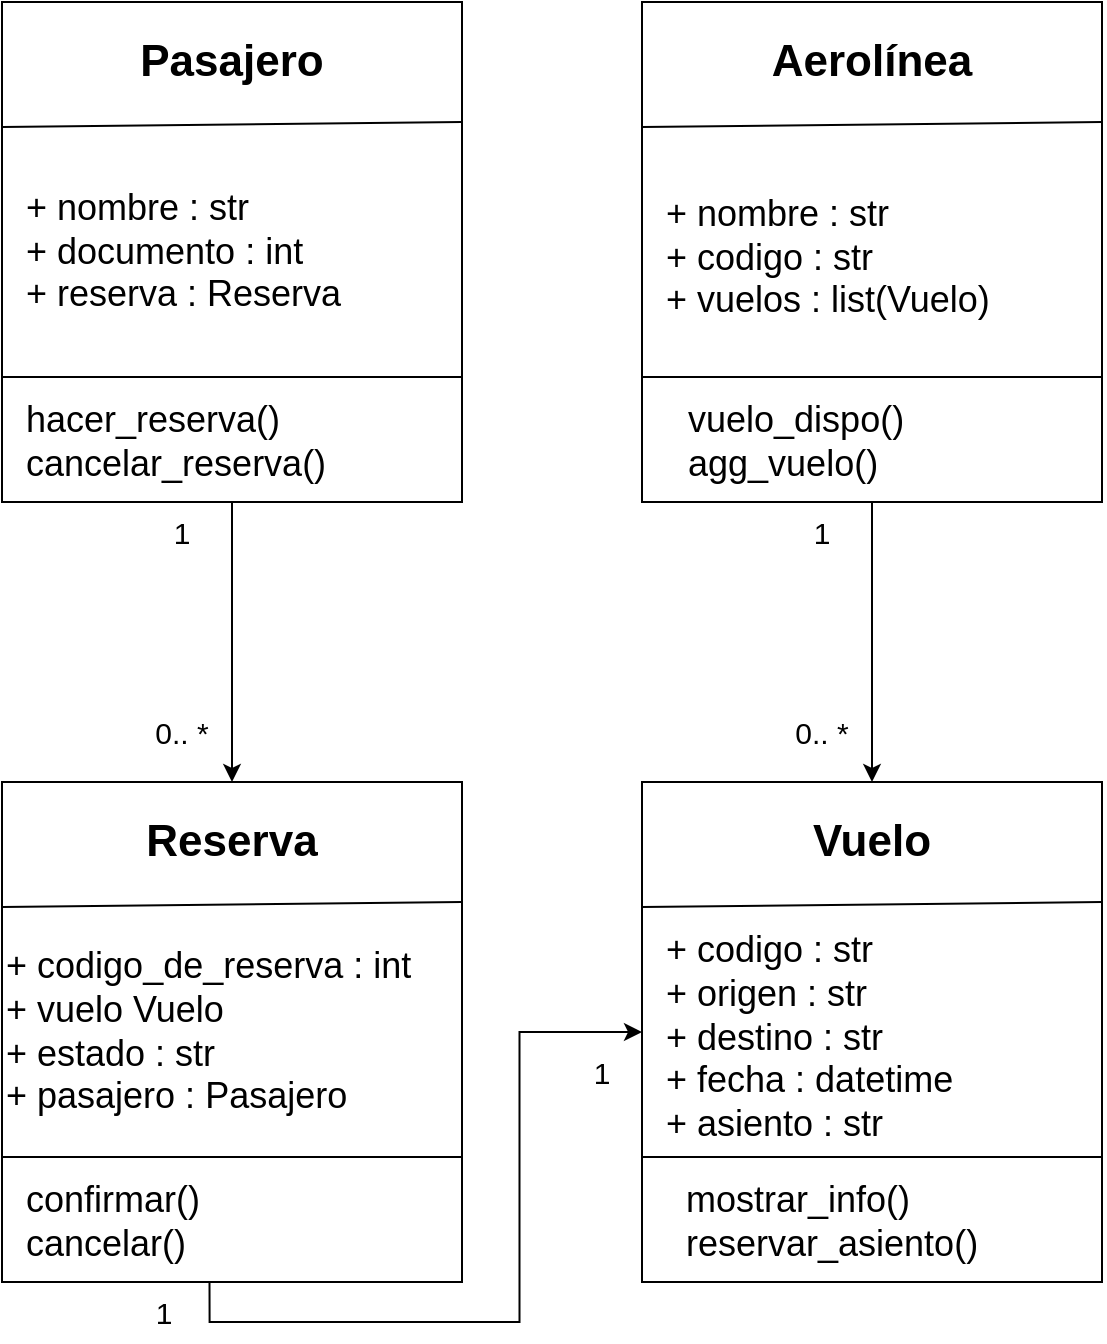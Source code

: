 <mxfile version="28.2.0">
  <diagram name="Página-1" id="Ih2d4zSB0zV8XrECTHSv">
    <mxGraphModel grid="1" page="1" gridSize="10" guides="1" tooltips="1" connect="1" arrows="1" fold="1" pageScale="1" pageWidth="827" pageHeight="1169" math="0" shadow="0">
      <root>
        <mxCell id="0" />
        <mxCell id="1" parent="0" />
        <mxCell id="Ar_-EQodSmLHUhyILNNW-2" value="" style="rounded=0;whiteSpace=wrap;html=1;" vertex="1" parent="1">
          <mxGeometry x="450" y="60" width="230" height="250" as="geometry" />
        </mxCell>
        <mxCell id="Ar_-EQodSmLHUhyILNNW-3" value="" style="endArrow=none;html=1;rounded=0;exitX=0;exitY=0.25;exitDx=0;exitDy=0;entryX=1;entryY=0.24;entryDx=0;entryDy=0;elbow=horizontal;entryPerimeter=0;" edge="1" parent="1" source="Ar_-EQodSmLHUhyILNNW-2" target="Ar_-EQodSmLHUhyILNNW-2">
          <mxGeometry width="50" height="50" relative="1" as="geometry">
            <mxPoint x="450" y="130" as="sourcePoint" />
            <mxPoint x="680" y="130" as="targetPoint" />
            <Array as="points" />
          </mxGeometry>
        </mxCell>
        <mxCell id="Ar_-EQodSmLHUhyILNNW-6" value="" style="endArrow=none;html=1;rounded=0;entryX=1;entryY=0.75;entryDx=0;entryDy=0;exitX=0;exitY=0.75;exitDx=0;exitDy=0;" edge="1" parent="1" source="Ar_-EQodSmLHUhyILNNW-2" target="Ar_-EQodSmLHUhyILNNW-2">
          <mxGeometry width="50" height="50" relative="1" as="geometry">
            <mxPoint x="540" y="260" as="sourcePoint" />
            <mxPoint x="590" y="210" as="targetPoint" />
          </mxGeometry>
        </mxCell>
        <mxCell id="Ar_-EQodSmLHUhyILNNW-8" value="&lt;h2&gt;&lt;font style=&quot;font-size: 22px;&quot;&gt;Aerolínea&lt;/font&gt;&lt;/h2&gt;" style="text;html=1;align=center;verticalAlign=middle;whiteSpace=wrap;rounded=0;" vertex="1" parent="1">
          <mxGeometry x="501.25" y="60" width="127.5" height="60" as="geometry" />
        </mxCell>
        <mxCell id="Ar_-EQodSmLHUhyILNNW-9" value="&lt;font style=&quot;font-size: 18px;&quot;&gt;+ nombre : str&lt;/font&gt;&lt;div&gt;&lt;font style=&quot;font-size: 18px;&quot;&gt;+ codigo : str&lt;/font&gt;&lt;/div&gt;&lt;div&gt;&lt;font style=&quot;font-size: 18px;&quot;&gt;+ vuelos : list(Vuelo)&lt;br&gt;&lt;/font&gt;&lt;br&gt;&lt;/div&gt;" style="text;html=1;align=left;verticalAlign=middle;whiteSpace=wrap;rounded=0;" vertex="1" parent="1">
          <mxGeometry x="460" y="120" width="187.5" height="150" as="geometry" />
        </mxCell>
        <mxCell id="Ar_-EQodSmLHUhyILNNW-27" style="edgeStyle=orthogonalEdgeStyle;rounded=0;orthogonalLoop=1;jettySize=auto;html=1;exitX=0.5;exitY=1;exitDx=0;exitDy=0;entryX=0.5;entryY=0;entryDx=0;entryDy=0;" edge="1" parent="1" source="Ar_-EQodSmLHUhyILNNW-11" target="Ar_-EQodSmLHUhyILNNW-19">
          <mxGeometry relative="1" as="geometry" />
        </mxCell>
        <mxCell id="Ar_-EQodSmLHUhyILNNW-11" value="" style="rounded=0;whiteSpace=wrap;html=1;" vertex="1" parent="1">
          <mxGeometry x="130" y="60" width="230" height="250" as="geometry" />
        </mxCell>
        <mxCell id="Ar_-EQodSmLHUhyILNNW-12" value="" style="endArrow=none;html=1;rounded=0;exitX=0;exitY=0.25;exitDx=0;exitDy=0;entryX=1;entryY=0.24;entryDx=0;entryDy=0;elbow=horizontal;entryPerimeter=0;" edge="1" parent="1" source="Ar_-EQodSmLHUhyILNNW-11" target="Ar_-EQodSmLHUhyILNNW-11">
          <mxGeometry width="50" height="50" relative="1" as="geometry">
            <mxPoint x="130" y="130" as="sourcePoint" />
            <mxPoint x="360" y="130" as="targetPoint" />
            <Array as="points" />
          </mxGeometry>
        </mxCell>
        <mxCell id="Ar_-EQodSmLHUhyILNNW-13" value="" style="endArrow=none;html=1;rounded=0;entryX=1;entryY=0.75;entryDx=0;entryDy=0;exitX=0;exitY=0.75;exitDx=0;exitDy=0;" edge="1" parent="1" source="Ar_-EQodSmLHUhyILNNW-11" target="Ar_-EQodSmLHUhyILNNW-11">
          <mxGeometry width="50" height="50" relative="1" as="geometry">
            <mxPoint x="220" y="260" as="sourcePoint" />
            <mxPoint x="270" y="210" as="targetPoint" />
          </mxGeometry>
        </mxCell>
        <mxCell id="Ar_-EQodSmLHUhyILNNW-14" value="&lt;h2&gt;&lt;font style=&quot;font-size: 22px;&quot;&gt;Pasajero&lt;/font&gt;&lt;/h2&gt;" style="text;html=1;align=center;verticalAlign=middle;whiteSpace=wrap;rounded=0;" vertex="1" parent="1">
          <mxGeometry x="181.25" y="60" width="127.5" height="60" as="geometry" />
        </mxCell>
        <mxCell id="Ar_-EQodSmLHUhyILNNW-15" value="&lt;font&gt;+ nombre : str&lt;/font&gt;&lt;div&gt;&lt;font&gt;+ documento : int&lt;/font&gt;&lt;/div&gt;&lt;div&gt;&lt;font&gt;+ reserva : Reserva&lt;/font&gt;&lt;br&gt;&lt;/div&gt;" style="text;html=1;align=left;verticalAlign=middle;whiteSpace=wrap;rounded=0;fontSize=18;" vertex="1" parent="1">
          <mxGeometry x="140" y="130" width="187.5" height="110" as="geometry" />
        </mxCell>
        <mxCell id="Ar_-EQodSmLHUhyILNNW-16" value="" style="rounded=0;whiteSpace=wrap;html=1;" vertex="1" parent="1">
          <mxGeometry x="130" y="450" width="230" height="250" as="geometry" />
        </mxCell>
        <mxCell id="Ar_-EQodSmLHUhyILNNW-17" value="" style="endArrow=none;html=1;rounded=0;exitX=0;exitY=0.25;exitDx=0;exitDy=0;entryX=1;entryY=0.24;entryDx=0;entryDy=0;elbow=horizontal;entryPerimeter=0;" edge="1" parent="1" source="Ar_-EQodSmLHUhyILNNW-16" target="Ar_-EQodSmLHUhyILNNW-16">
          <mxGeometry width="50" height="50" relative="1" as="geometry">
            <mxPoint x="130" y="520" as="sourcePoint" />
            <mxPoint x="360" y="520" as="targetPoint" />
            <Array as="points" />
          </mxGeometry>
        </mxCell>
        <mxCell id="Ar_-EQodSmLHUhyILNNW-18" value="" style="endArrow=none;html=1;rounded=0;entryX=1;entryY=0.75;entryDx=0;entryDy=0;exitX=0;exitY=0.75;exitDx=0;exitDy=0;" edge="1" parent="1" source="Ar_-EQodSmLHUhyILNNW-16" target="Ar_-EQodSmLHUhyILNNW-16">
          <mxGeometry width="50" height="50" relative="1" as="geometry">
            <mxPoint x="220" y="650" as="sourcePoint" />
            <mxPoint x="270" y="600" as="targetPoint" />
          </mxGeometry>
        </mxCell>
        <mxCell id="Ar_-EQodSmLHUhyILNNW-19" value="&lt;h2&gt;&lt;font style=&quot;font-size: 22px;&quot;&gt;Reserva&lt;/font&gt;&lt;/h2&gt;" style="text;html=1;align=center;verticalAlign=middle;whiteSpace=wrap;rounded=0;" vertex="1" parent="1">
          <mxGeometry x="181.25" y="450" width="127.5" height="60" as="geometry" />
        </mxCell>
        <mxCell id="Ar_-EQodSmLHUhyILNNW-20" value="&lt;font style=&quot;font-size: 18px;&quot;&gt;&lt;font style=&quot;&quot;&gt;+ co&lt;/font&gt;digo_de_reserva : int&lt;/font&gt;&lt;div&gt;&lt;font style=&quot;font-size: 18px;&quot;&gt;&lt;font style=&quot;&quot;&gt;+ vuelo&amp;nbsp;&lt;/font&gt;&lt;span style=&quot;background-color: transparent; color: light-dark(rgb(0, 0, 0), rgb(255, 255, 255));&quot;&gt;Vuelo&lt;/span&gt;&lt;/font&gt;&lt;/div&gt;&lt;div&gt;&lt;font style=&quot;font-size: 18px;&quot;&gt;&lt;font style=&quot;&quot;&gt;+ estado : str&lt;/font&gt;&lt;br&gt;&lt;/font&gt;&lt;/div&gt;&lt;div&gt;&lt;font style=&quot;font-size: 18px;&quot;&gt;+ pasajero : Pasajero&lt;/font&gt;&lt;/div&gt;" style="text;html=1;align=left;verticalAlign=middle;whiteSpace=wrap;rounded=0;" vertex="1" parent="1">
          <mxGeometry x="130" y="500" width="230" height="150" as="geometry" />
        </mxCell>
        <mxCell id="Ar_-EQodSmLHUhyILNNW-21" value="" style="rounded=0;whiteSpace=wrap;html=1;" vertex="1" parent="1">
          <mxGeometry x="450" y="450" width="230" height="250" as="geometry" />
        </mxCell>
        <mxCell id="Ar_-EQodSmLHUhyILNNW-22" value="" style="endArrow=none;html=1;rounded=0;exitX=0;exitY=0.25;exitDx=0;exitDy=0;entryX=1;entryY=0.24;entryDx=0;entryDy=0;elbow=horizontal;entryPerimeter=0;" edge="1" parent="1" source="Ar_-EQodSmLHUhyILNNW-21" target="Ar_-EQodSmLHUhyILNNW-21">
          <mxGeometry width="50" height="50" relative="1" as="geometry">
            <mxPoint x="450" y="520" as="sourcePoint" />
            <mxPoint x="680" y="520" as="targetPoint" />
            <Array as="points" />
          </mxGeometry>
        </mxCell>
        <mxCell id="Ar_-EQodSmLHUhyILNNW-23" value="" style="endArrow=none;html=1;rounded=0;entryX=1;entryY=0.75;entryDx=0;entryDy=0;exitX=0;exitY=0.75;exitDx=0;exitDy=0;" edge="1" parent="1" source="Ar_-EQodSmLHUhyILNNW-21" target="Ar_-EQodSmLHUhyILNNW-21">
          <mxGeometry width="50" height="50" relative="1" as="geometry">
            <mxPoint x="540" y="650" as="sourcePoint" />
            <mxPoint x="590" y="600" as="targetPoint" />
          </mxGeometry>
        </mxCell>
        <mxCell id="Ar_-EQodSmLHUhyILNNW-24" value="&lt;h2&gt;&lt;font style=&quot;font-size: 22px;&quot;&gt;Vuelo&lt;/font&gt;&lt;/h2&gt;" style="text;html=1;align=center;verticalAlign=middle;whiteSpace=wrap;rounded=0;" vertex="1" parent="1">
          <mxGeometry x="501.25" y="450" width="127.5" height="60" as="geometry" />
        </mxCell>
        <mxCell id="Ar_-EQodSmLHUhyILNNW-25" value="&lt;font style=&quot;font-size: 18px;&quot;&gt;+ codigo : str&lt;/font&gt;&lt;div&gt;&lt;font style=&quot;font-size: 18px;&quot;&gt;+ origen : str&lt;/font&gt;&lt;/div&gt;&lt;div&gt;&lt;font style=&quot;font-size: 18px;&quot;&gt;+ destino : str&lt;/font&gt;&lt;/div&gt;&lt;div&gt;&lt;font style=&quot;font-size: 18px;&quot;&gt;+ fecha : datetime&lt;/font&gt;&lt;/div&gt;&lt;div&gt;&lt;span style=&quot;font-size: 18px; background-color: transparent; color: light-dark(rgb(0, 0, 0), rgb(255, 255, 255));&quot;&gt;+ asiento : str&lt;/span&gt;&lt;/div&gt;&lt;div&gt;&lt;br&gt;&lt;/div&gt;" style="text;html=1;align=left;verticalAlign=middle;whiteSpace=wrap;rounded=0;" vertex="1" parent="1">
          <mxGeometry x="460" y="510" width="187.5" height="150" as="geometry" />
        </mxCell>
        <mxCell id="Ar_-EQodSmLHUhyILNNW-29" value="&lt;font style=&quot;font-size: 18px;&quot;&gt;hacer_reserva()&lt;/font&gt;&lt;div&gt;&lt;font style=&quot;font-size: 18px;&quot;&gt;cancelar_reserva()&lt;/font&gt;&lt;/div&gt;" style="text;html=1;align=left;verticalAlign=middle;whiteSpace=wrap;rounded=0;" vertex="1" parent="1">
          <mxGeometry x="140" y="250" width="187.5" height="60" as="geometry" />
        </mxCell>
        <mxCell id="Ar_-EQodSmLHUhyILNNW-34" style="edgeStyle=orthogonalEdgeStyle;rounded=0;orthogonalLoop=1;jettySize=auto;html=1;exitX=0.5;exitY=1;exitDx=0;exitDy=0;entryX=0;entryY=0.5;entryDx=0;entryDy=0;" edge="1" parent="1" source="Ar_-EQodSmLHUhyILNNW-30" target="Ar_-EQodSmLHUhyILNNW-21">
          <mxGeometry relative="1" as="geometry" />
        </mxCell>
        <mxCell id="Ar_-EQodSmLHUhyILNNW-30" value="&lt;span style=&quot;font-size: 18px;&quot;&gt;confirmar()&lt;/span&gt;&lt;div&gt;&lt;span style=&quot;font-size: 18px;&quot;&gt;cancelar()&lt;/span&gt;&lt;/div&gt;" style="text;html=1;align=left;verticalAlign=middle;whiteSpace=wrap;rounded=0;" vertex="1" parent="1">
          <mxGeometry x="140" y="640" width="187.5" height="60" as="geometry" />
        </mxCell>
        <mxCell id="Ar_-EQodSmLHUhyILNNW-31" value="&lt;div&gt;&lt;span style=&quot;font-size: 18px;&quot;&gt;mostrar_info()&lt;/span&gt;&lt;/div&gt;&lt;div&gt;&lt;span style=&quot;font-size: 18px; background-color: transparent; color: light-dark(rgb(0, 0, 0), rgb(255, 255, 255));&quot;&gt;reservar_asiento()&lt;/span&gt;&lt;/div&gt;" style="text;html=1;align=left;verticalAlign=middle;whiteSpace=wrap;rounded=0;" vertex="1" parent="1">
          <mxGeometry x="470" y="640" width="187.5" height="60" as="geometry" />
        </mxCell>
        <mxCell id="Ar_-EQodSmLHUhyILNNW-37" style="edgeStyle=orthogonalEdgeStyle;rounded=0;orthogonalLoop=1;jettySize=auto;html=1;exitX=0.5;exitY=1;exitDx=0;exitDy=0;entryX=0.5;entryY=0;entryDx=0;entryDy=0;" edge="1" parent="1" source="Ar_-EQodSmLHUhyILNNW-36" target="Ar_-EQodSmLHUhyILNNW-24">
          <mxGeometry relative="1" as="geometry" />
        </mxCell>
        <mxCell id="Ar_-EQodSmLHUhyILNNW-36" value="&lt;div&gt;&lt;span style=&quot;font-size: 18px;&quot;&gt;vuelo_dispo()&lt;/span&gt;&lt;/div&gt;&lt;div&gt;&lt;span style=&quot;font-size: 18px;&quot;&gt;agg_vuelo()&lt;/span&gt;&lt;/div&gt;" style="text;html=1;align=left;verticalAlign=middle;whiteSpace=wrap;rounded=0;" vertex="1" parent="1">
          <mxGeometry x="471.25" y="250" width="187.5" height="60" as="geometry" />
        </mxCell>
        <mxCell id="Ar_-EQodSmLHUhyILNNW-38" value="1" style="text;html=1;align=center;verticalAlign=middle;whiteSpace=wrap;rounded=0;fontSize=15;" vertex="1" parent="1">
          <mxGeometry x="190" y="310" width="60" height="30" as="geometry" />
        </mxCell>
        <mxCell id="Ar_-EQodSmLHUhyILNNW-40" value="1" style="text;html=1;align=center;verticalAlign=middle;whiteSpace=wrap;rounded=0;fontSize=15;" vertex="1" parent="1">
          <mxGeometry x="181.25" y="700" width="60" height="30" as="geometry" />
        </mxCell>
        <mxCell id="Ar_-EQodSmLHUhyILNNW-41" value="1" style="text;html=1;align=center;verticalAlign=middle;whiteSpace=wrap;rounded=0;fontSize=15;" vertex="1" parent="1">
          <mxGeometry x="400" y="580" width="60" height="30" as="geometry" />
        </mxCell>
        <mxCell id="Ar_-EQodSmLHUhyILNNW-42" value="1" style="text;html=1;align=center;verticalAlign=middle;whiteSpace=wrap;rounded=0;fontSize=15;" vertex="1" parent="1">
          <mxGeometry x="510" y="310" width="60" height="30" as="geometry" />
        </mxCell>
        <mxCell id="Ar_-EQodSmLHUhyILNNW-44" style="edgeStyle=orthogonalEdgeStyle;rounded=0;orthogonalLoop=1;jettySize=auto;html=1;exitX=0.5;exitY=1;exitDx=0;exitDy=0;" edge="1" parent="1" source="Ar_-EQodSmLHUhyILNNW-38" target="Ar_-EQodSmLHUhyILNNW-38">
          <mxGeometry relative="1" as="geometry" />
        </mxCell>
        <mxCell id="Ar_-EQodSmLHUhyILNNW-45" value="0.. *" style="text;html=1;align=center;verticalAlign=middle;whiteSpace=wrap;rounded=0;fontSize=15;" vertex="1" parent="1">
          <mxGeometry x="190" y="410" width="60" height="30" as="geometry" />
        </mxCell>
        <mxCell id="Ar_-EQodSmLHUhyILNNW-46" value="0.. *" style="text;html=1;align=center;verticalAlign=middle;whiteSpace=wrap;rounded=0;fontSize=15;" vertex="1" parent="1">
          <mxGeometry x="510" y="410" width="60" height="30" as="geometry" />
        </mxCell>
      </root>
    </mxGraphModel>
  </diagram>
</mxfile>
